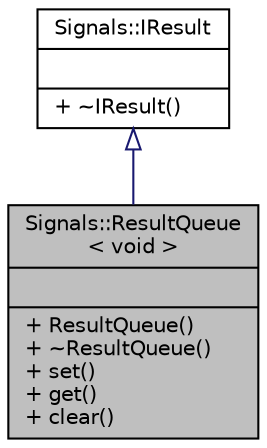 digraph "Signals::ResultQueue&lt; void &gt;"
{
 // INTERACTIVE_SVG=YES
  edge [fontname="Helvetica",fontsize="10",labelfontname="Helvetica",labelfontsize="10"];
  node [fontname="Helvetica",fontsize="10",shape=record];
  Node1 [label="{Signals::ResultQueue\l\< void \>\n||+ ResultQueue()\l+ ~ResultQueue()\l+ set()\l+ get()\l+ clear()\l}",height=0.2,width=0.4,color="black", fillcolor="grey75", style="filled", fontcolor="black"];
  Node2 -> Node1 [dir="back",color="midnightblue",fontsize="10",style="solid",arrowtail="onormal",fontname="Helvetica"];
  Node2 [label="{Signals::IResult\n||+ ~IResult()\l}",height=0.2,width=0.4,color="black", fillcolor="white", style="filled",URL="$class_signals_1_1_i_result.html"];
}
